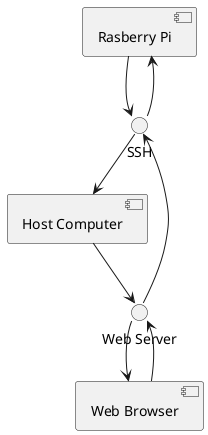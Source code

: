 @startuml
[Rasberry Pi] as RPI
[Host Computer] as HS
[Web Browser] as WB
() "SSH"
() "Web Server" as WS
RPI --> SSH
SSH --> HS
HS --> WS
WS --> WB 
WB --> WS
WS --> SSH
SSH --> RPI
@enduml
